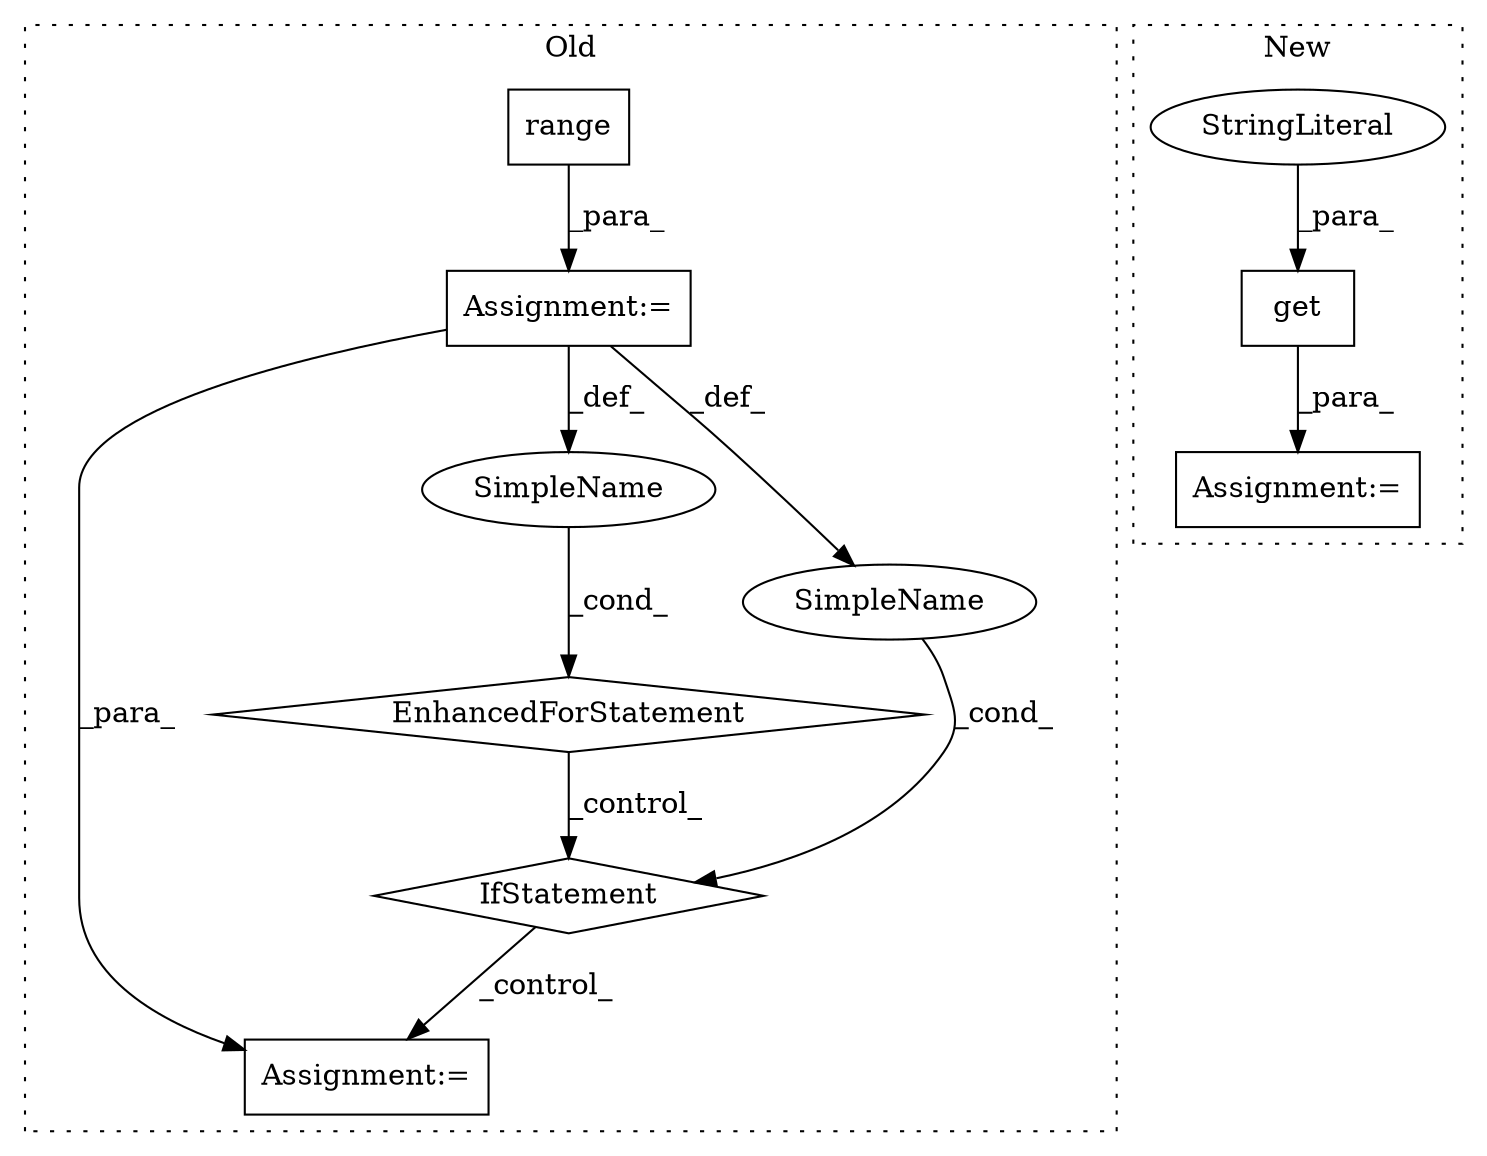 digraph G {
subgraph cluster0 {
1 [label="range" a="32" s="2542,2551" l="6,1" shape="box"];
3 [label="Assignment:=" a="7" s="2477,2552" l="57,2" shape="box"];
5 [label="EnhancedForStatement" a="70" s="2477,2552" l="57,2" shape="diamond"];
7 [label="Assignment:=" a="7" s="2658" l="1" shape="box"];
8 [label="SimpleName" a="42" s="2538" l="1" shape="ellipse"];
9 [label="IfStatement" a="25" s="2604,2634" l="12,2" shape="diamond"];
10 [label="SimpleName" a="42" s="" l="" shape="ellipse"];
label = "Old";
style="dotted";
}
subgraph cluster1 {
2 [label="get" a="32" s="3116,3126" l="4,1" shape="box"];
4 [label="Assignment:=" a="7" s="3062" l="1" shape="box"];
6 [label="StringLiteral" a="45" s="3120" l="6" shape="ellipse"];
label = "New";
style="dotted";
}
1 -> 3 [label="_para_"];
2 -> 4 [label="_para_"];
3 -> 8 [label="_def_"];
3 -> 10 [label="_def_"];
3 -> 7 [label="_para_"];
5 -> 9 [label="_control_"];
6 -> 2 [label="_para_"];
8 -> 5 [label="_cond_"];
9 -> 7 [label="_control_"];
10 -> 9 [label="_cond_"];
}